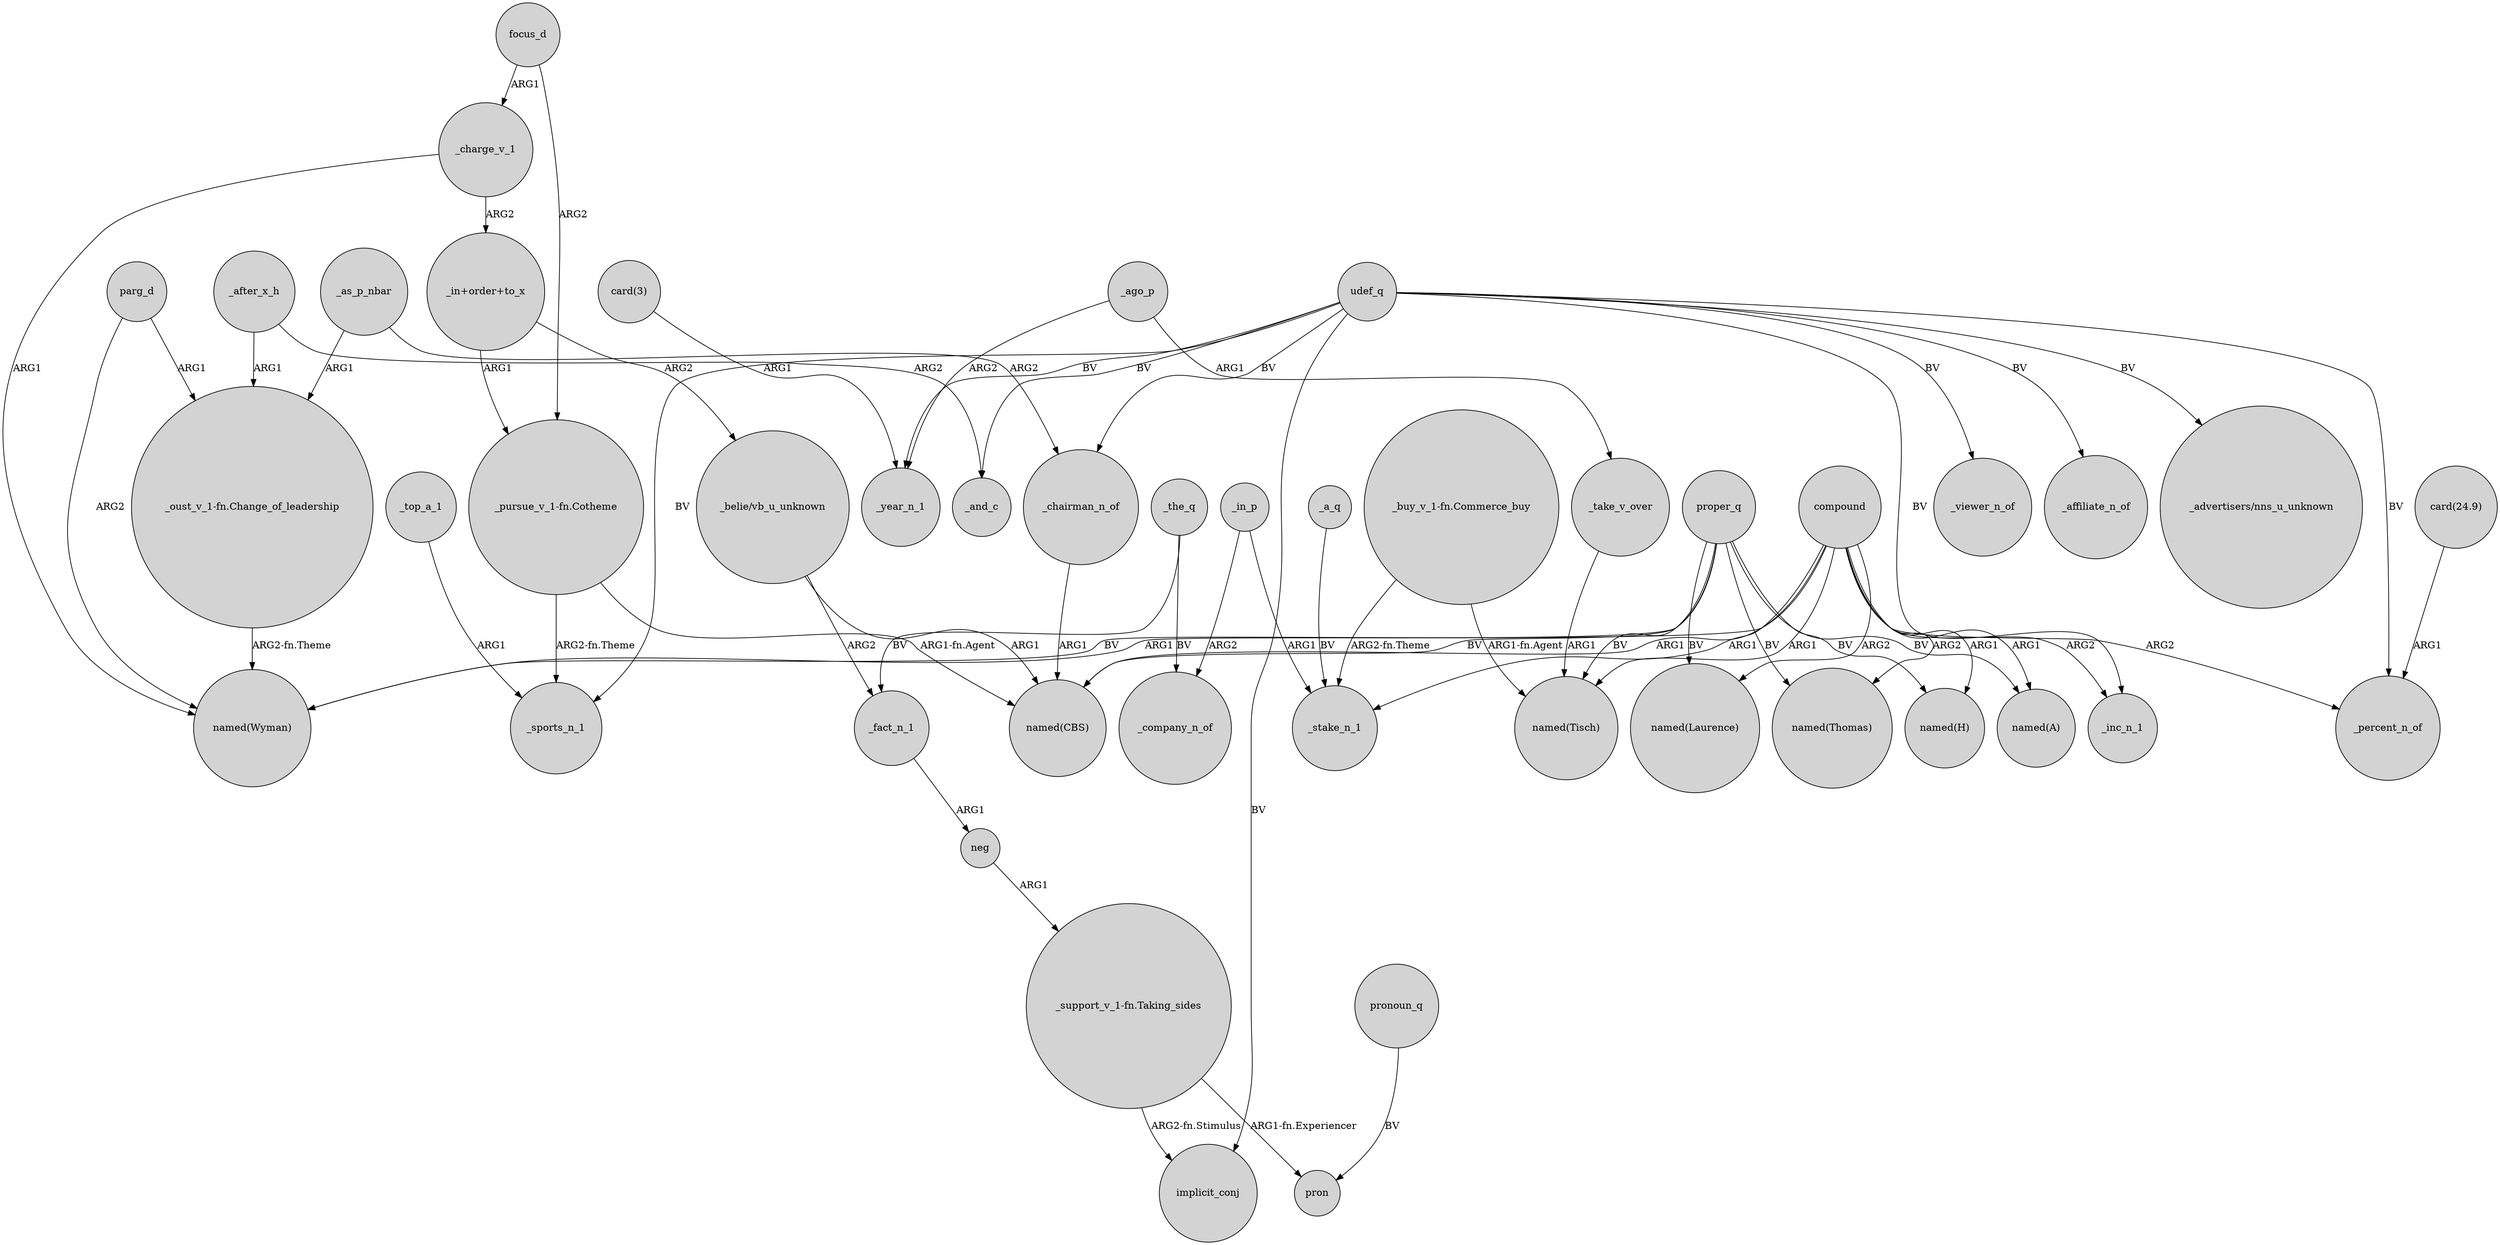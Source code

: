 digraph {
	node [shape=circle style=filled]
	_charge_v_1 -> "named(Wyman)" [label=ARG1]
	_a_q -> _stake_n_1 [label=BV]
	"card(24.9)" -> _percent_n_of [label=ARG1]
	"_pursue_v_1-fn.Cotheme" -> _sports_n_1 [label="ARG2-fn.Theme"]
	udef_q -> _inc_n_1 [label=BV]
	proper_q -> "named(CBS)" [label=BV]
	"_in+order+to_x" -> "_pursue_v_1-fn.Cotheme" [label=ARG1]
	proper_q -> "named(Laurence)" [label=BV]
	compound -> "named(A)" [label=ARG1]
	compound -> "named(Tisch)" [label=ARG1]
	_top_a_1 -> _sports_n_1 [label=ARG1]
	compound -> "named(Wyman)" [label=ARG1]
	udef_q -> _viewer_n_of [label=BV]
	"_oust_v_1-fn.Change_of_leadership" -> "named(Wyman)" [label="ARG2-fn.Theme"]
	udef_q -> implicit_conj [label=BV]
	"_in+order+to_x" -> "_belie/vb_u_unknown" [label=ARG2]
	parg_d -> "named(Wyman)" [label=ARG2]
	_as_p_nbar -> _chairman_n_of [label=ARG2]
	"_belie/vb_u_unknown" -> _fact_n_1 [label=ARG2]
	udef_q -> _chairman_n_of [label=BV]
	_after_x_h -> "_oust_v_1-fn.Change_of_leadership" [label=ARG1]
	compound -> "named(Laurence)" [label=ARG2]
	compound -> _percent_n_of [label=ARG2]
	_the_q -> _company_n_of [label=BV]
	udef_q -> _affiliate_n_of [label=BV]
	_in_p -> _stake_n_1 [label=ARG1]
	pronoun_q -> pron [label=BV]
	_in_p -> _company_n_of [label=ARG2]
	_ago_p -> _year_n_1 [label=ARG2]
	"_support_v_1-fn.Taking_sides" -> pron [label="ARG1-fn.Experiencer"]
	proper_q -> "named(Tisch)" [label=BV]
	proper_q -> "named(Thomas)" [label=BV]
	neg -> "_support_v_1-fn.Taking_sides" [label=ARG1]
	proper_q -> "named(Wyman)" [label=BV]
	_take_v_over -> "named(Tisch)" [label=ARG1]
	"_support_v_1-fn.Taking_sides" -> implicit_conj [label="ARG2-fn.Stimulus"]
	_as_p_nbar -> "_oust_v_1-fn.Change_of_leadership" [label=ARG1]
	udef_q -> "_advertisers/nns_u_unknown" [label=BV]
	focus_d -> "_pursue_v_1-fn.Cotheme" [label=ARG2]
	"_buy_v_1-fn.Commerce_buy" -> _stake_n_1 [label="ARG2-fn.Theme"]
	proper_q -> "named(H)" [label=BV]
	parg_d -> "_oust_v_1-fn.Change_of_leadership" [label=ARG1]
	"_pursue_v_1-fn.Cotheme" -> "named(CBS)" [label="ARG1-fn.Agent"]
	"card(3)" -> _year_n_1 [label=ARG1]
	focus_d -> _charge_v_1 [label=ARG1]
	_the_q -> _fact_n_1 [label=BV]
	compound -> _stake_n_1 [label=ARG1]
	_charge_v_1 -> "_in+order+to_x" [label=ARG2]
	"_buy_v_1-fn.Commerce_buy" -> "named(Tisch)" [label="ARG1-fn.Agent"]
	_fact_n_1 -> neg [label=ARG1]
	udef_q -> _year_n_1 [label=BV]
	_after_x_h -> _and_c [label=ARG2]
	udef_q -> _percent_n_of [label=BV]
	compound -> "named(H)" [label=ARG1]
	udef_q -> _and_c [label=BV]
	_ago_p -> _take_v_over [label=ARG1]
	udef_q -> _sports_n_1 [label=BV]
	compound -> "named(Thomas)" [label=ARG2]
	compound -> _inc_n_1 [label=ARG2]
	_chairman_n_of -> "named(CBS)" [label=ARG1]
	compound -> "named(CBS)" [label=ARG1]
	"_belie/vb_u_unknown" -> "named(CBS)" [label=ARG1]
	proper_q -> "named(A)" [label=BV]
}
